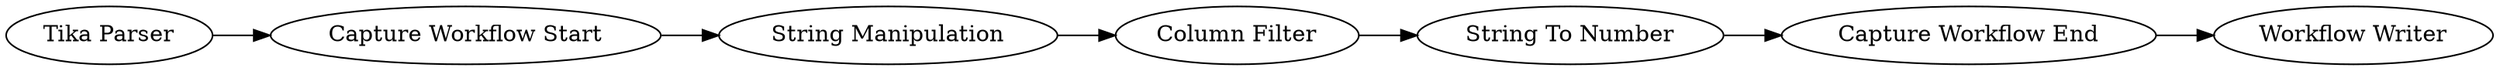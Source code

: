 digraph {
	162 -> 156
	155 -> 162
	156 -> 166
	163 -> 165
	166 -> 157
	157 -> 163
	165 [label="Workflow Writer"]
	157 [label="String To Number"]
	156 [label="String Manipulation"]
	155 [label="Tika Parser"]
	162 [label="Capture Workflow Start"]
	163 [label="Capture Workflow End"]
	166 [label="Column Filter"]
	rankdir=LR
}
